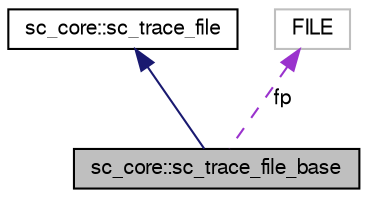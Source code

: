 digraph "sc_core::sc_trace_file_base"
{
  edge [fontname="FreeSans",fontsize="10",labelfontname="FreeSans",labelfontsize="10"];
  node [fontname="FreeSans",fontsize="10",shape=record];
  Node4 [label="sc_core::sc_trace_file_base",height=0.2,width=0.4,color="black", fillcolor="grey75", style="filled", fontcolor="black"];
  Node5 -> Node4 [dir="back",color="midnightblue",fontsize="10",style="solid",fontname="FreeSans"];
  Node5 [label="sc_core::sc_trace_file",height=0.2,width=0.4,color="black", fillcolor="white", style="filled",URL="$a02012.html"];
  Node6 -> Node4 [dir="back",color="darkorchid3",fontsize="10",style="dashed",label=" fp" ,fontname="FreeSans"];
  Node6 [label="FILE",height=0.2,width=0.4,color="grey75", fillcolor="white", style="filled"];
}
